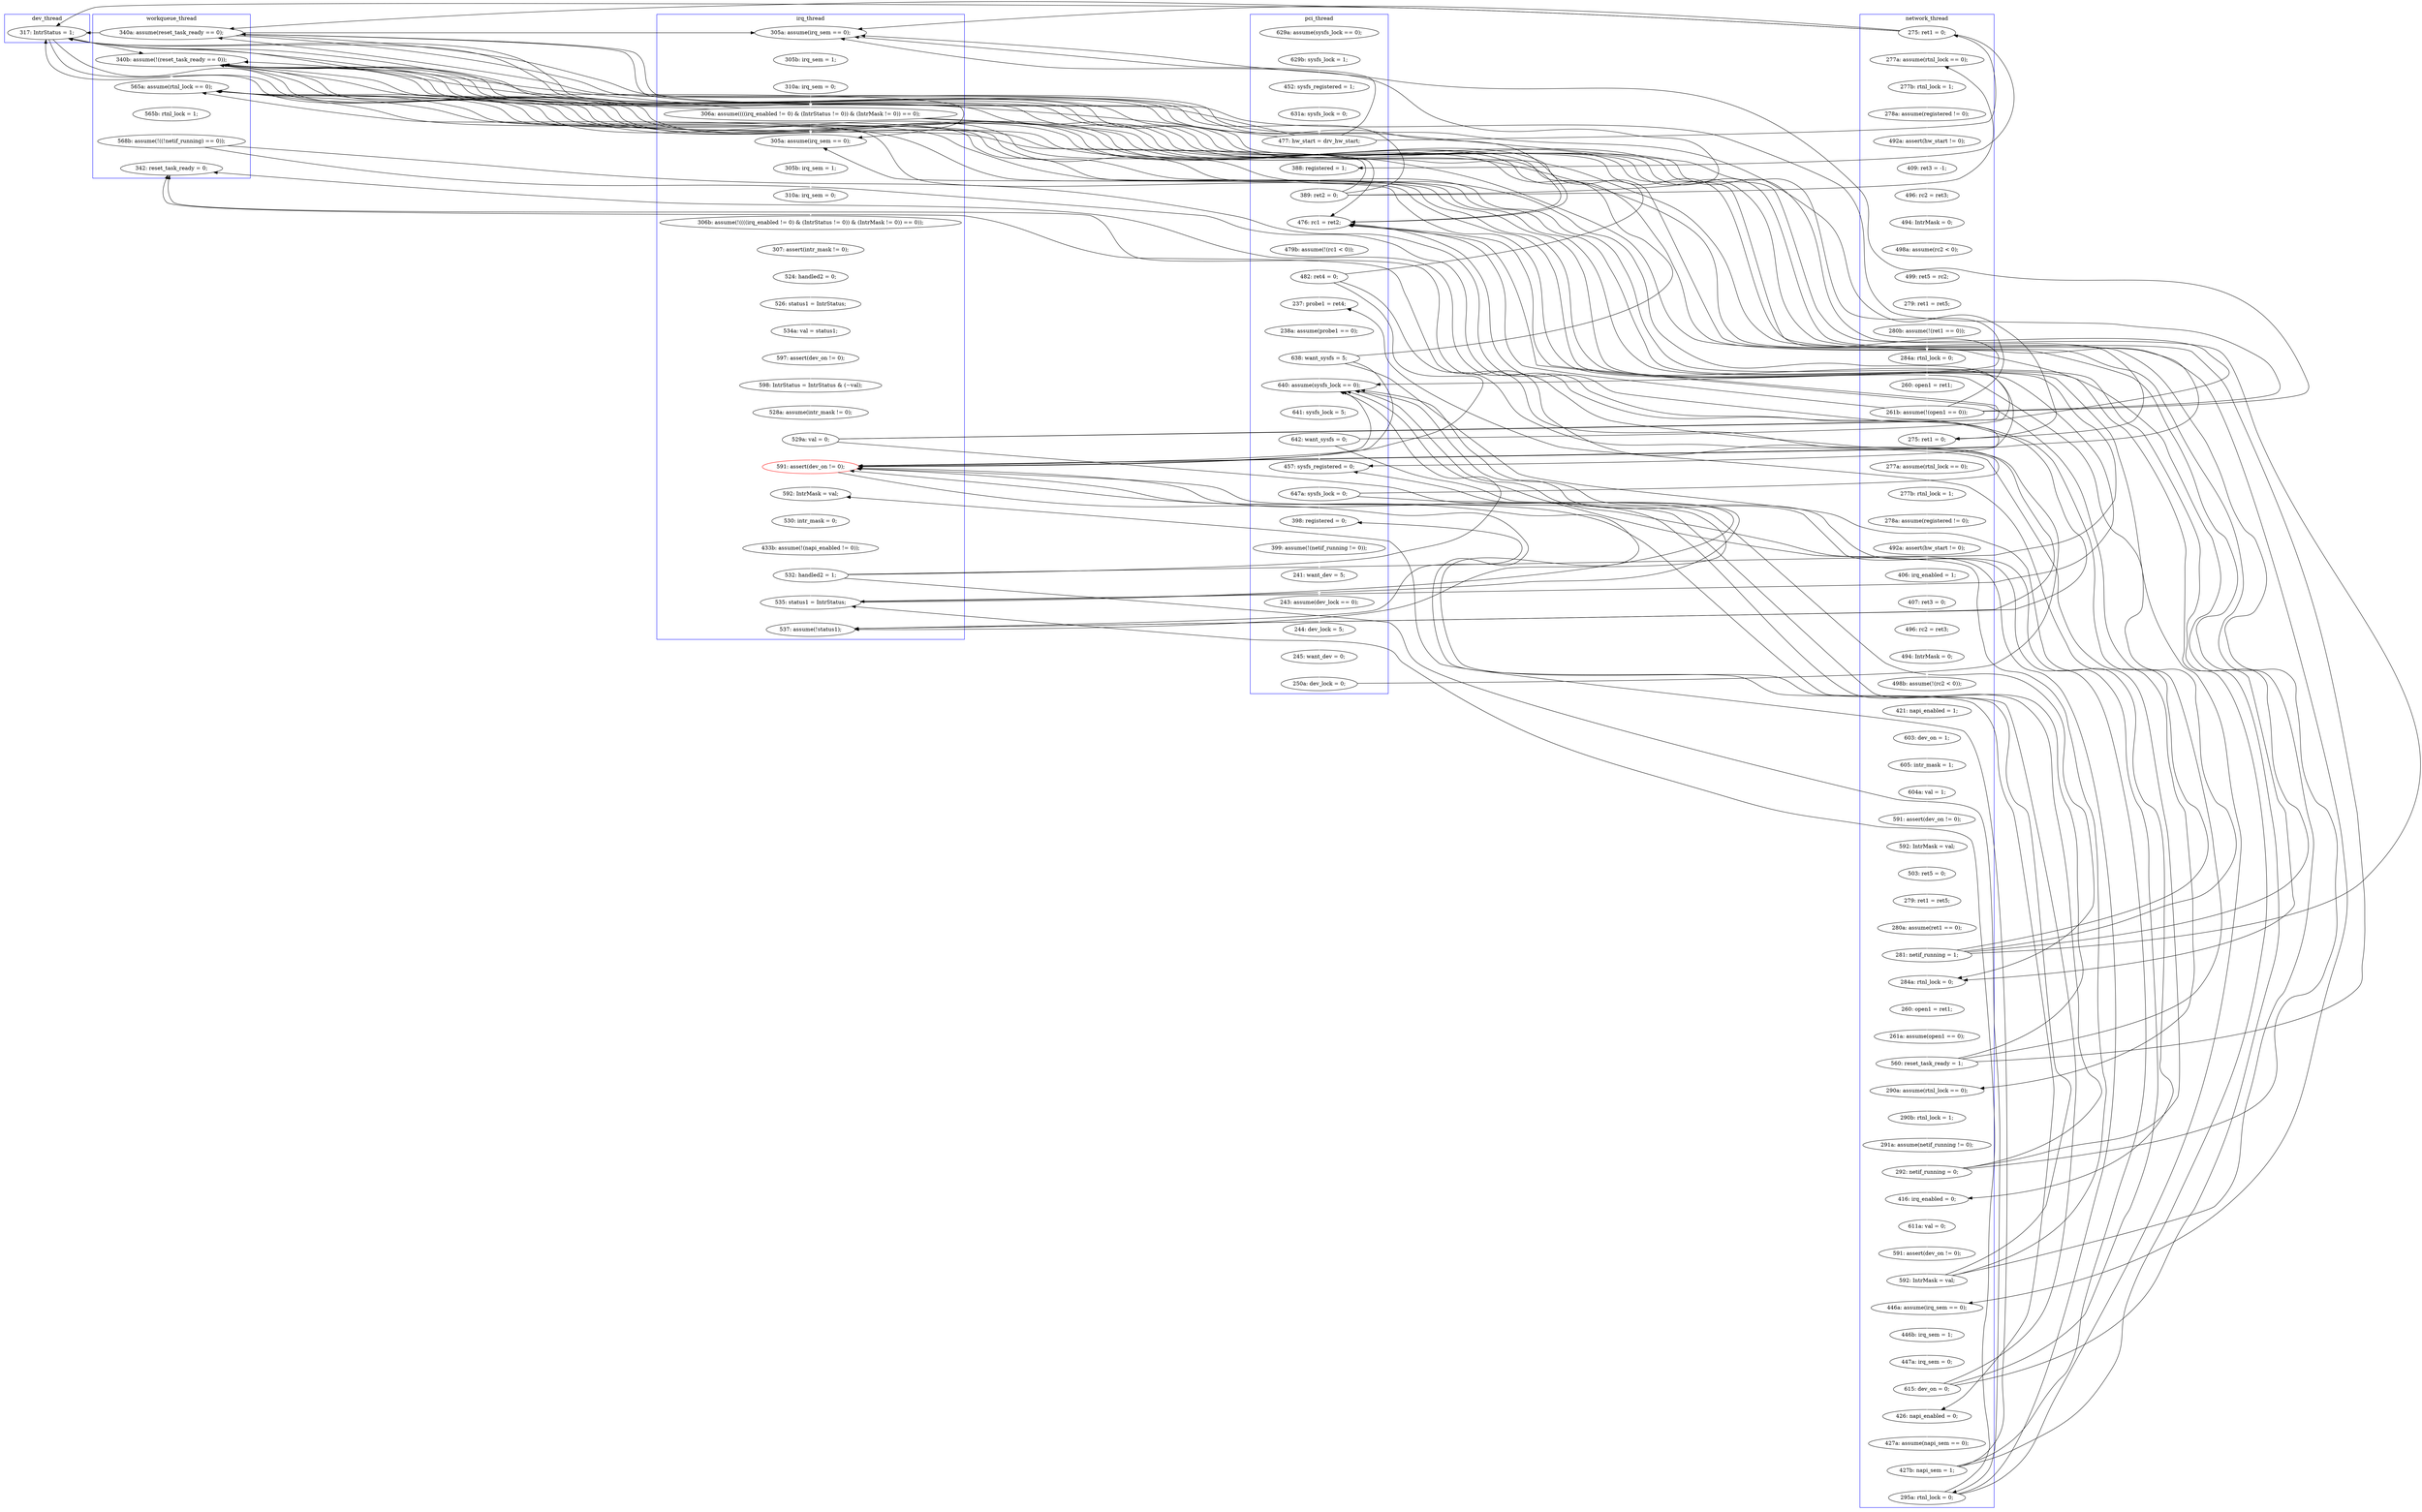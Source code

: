 digraph Counterexample {
	209 -> 231 [color = black, style = solid, constraint = false]
	272 -> 297 [color = black, style = solid, constraint = false]
	48 -> 147 [color = black, style = solid, constraint = false]
	89 -> 185 [color = black, style = solid, constraint = false]
	250 -> 267 [color = black, style = solid, constraint = false]
	145 -> 173 [color = white, style = solid]
	242 -> 244 [color = white, style = solid]
	89 -> 147 [color = black, style = solid, constraint = false]
	167 -> 168 [color = white, style = solid]
	189 -> 231 [color = black, style = solid, constraint = false]
	247 -> 248 [color = white, style = solid]
	122 -> 125 [color = white, style = solid]
	48 -> 89 [color = black, style = solid, constraint = false]
	36 -> 40 [color = white, style = solid]
	42 -> 49 [color = white, style = solid]
	42 -> 147 [color = black, style = solid, constraint = false]
	68 -> 69 [color = white, style = solid]
	78 -> 92 [color = black, style = solid, constraint = false]
	48 -> 185 [color = white, style = solid]
	216 -> 217 [color = white, style = solid]
	96 -> 185 [color = black, style = solid, constraint = false]
	154 -> 156 [color = white, style = solid]
	246 -> 250 [color = black, style = solid, constraint = false]
	233 -> 234 [color = white, style = solid]
	50 -> 53 [color = white, style = solid]
	258 -> 259 [color = white, style = solid]
	222 -> 223 [color = white, style = solid]
	188 -> 189 [color = white, style = solid]
	226 -> 258 [color = black, style = solid, constraint = false]
	194 -> 221 [color = black, style = solid, constraint = false]
	231 -> 235 [color = white, style = solid]
	48 -> 92 [color = black, style = solid, constraint = false]
	40 -> 147 [color = black, style = solid, constraint = false]
	209 -> 221 [color = black, style = solid, constraint = false]
	261 -> 297 [color = white, style = solid]
	198 -> 201 [color = white, style = solid]
	269 -> 279 [color = white, style = solid]
	173 -> 174 [color = white, style = solid]
	191 -> 193 [color = white, style = solid]
	42 -> 47 [color = black, style = solid, constraint = false]
	42 -> 89 [color = black, style = solid, constraint = false]
	47 -> 48 [color = white, style = solid]
	136 -> 137 [color = white, style = solid]
	152 -> 153 [color = white, style = solid]
	217 -> 222 [color = white, style = solid]
	288 -> 289 [color = white, style = solid]
	267 -> 269 [color = white, style = solid]
	141 -> 144 [color = white, style = solid]
	174 -> 177 [color = white, style = solid]
	221 -> 247 [color = black, style = solid, constraint = false]
	89 -> 221 [color = white, style = solid]
	249 -> 250 [color = black, style = solid, constraint = false]
	181 -> 185 [color = black, style = solid, constraint = false]
	78 -> 101 [color = white, style = solid]
	217 -> 221 [color = black, style = solid, constraint = false]
	172 -> 185 [color = black, style = solid, constraint = false]
	221 -> 231 [color = black, style = solid, constraint = false]
	226 -> 231 [color = black, style = solid, constraint = false]
	147 -> 185 [color = black, style = solid, constraint = false]
	234 -> 235 [color = black, style = solid, constraint = false]
	190 -> 191 [color = white, style = solid]
	217 -> 231 [color = black, style = solid, constraint = false]
	249 -> 267 [color = white, style = solid]
	259 -> 261 [color = white, style = solid]
	217 -> 247 [color = black, style = solid, constraint = false]
	244 -> 246 [color = black, style = solid, constraint = false]
	286 -> 287 [color = white, style = solid]
	70 -> 73 [color = white, style = solid]
	101 -> 102 [color = white, style = solid]
	78 -> 185 [color = black, style = solid, constraint = false]
	289 -> 297 [color = black, style = solid, constraint = false]
	118 -> 120 [color = white, style = solid]
	117 -> 118 [color = white, style = solid]
	157 -> 162 [color = white, style = solid]
	74 -> 75 [color = white, style = solid]
	75 -> 78 [color = white, style = solid]
	140 -> 141 [color = white, style = solid]
	147 -> 152 [color = black, style = solid, constraint = false]
	269 -> 297 [color = black, style = solid, constraint = false]
	96 -> 152 [color = white, style = solid]
	165 -> 167 [color = white, style = solid]
	244 -> 258 [color = black, style = solid, constraint = false]
	89 -> 92 [color = black, style = solid, constraint = false]
	64 -> 66 [color = white, style = solid]
	145 -> 185 [color = black, style = solid, constraint = false]
	272 -> 279 [color = black, style = solid, constraint = false]
	261 -> 272 [color = black, style = solid, constraint = false]
	66 -> 68 [color = white, style = solid]
	224 -> 226 [color = white, style = solid]
	193 -> 194 [color = white, style = solid]
	226 -> 247 [color = black, style = solid, constraint = false]
	235 -> 237 [color = white, style = solid]
	210 -> 214 [color = white, style = solid]
	58 -> 63 [color = white, style = solid]
	244 -> 250 [color = white, style = solid]
	221 -> 258 [color = white, style = solid]
	226 -> 232 [color = white, style = solid]
	103 -> 105 [color = white, style = solid]
	168 -> 171 [color = white, style = solid]
	105 -> 110 [color = white, style = solid]
	231 -> 232 [color = black, style = solid, constraint = false]
	209 -> 210 [color = black, style = solid, constraint = false]
	194 -> 210 [color = white, style = solid]
	63 -> 64 [color = white, style = solid]
	201 -> 209 [color = white, style = solid]
	248 -> 249 [color = white, style = solid]
	32 -> 36 [color = white, style = solid]
	172 -> 231 [color = white, style = solid]
	269 -> 272 [color = black, style = solid, constraint = false]
	189 -> 198 [color = white, style = solid]
	214 -> 216 [color = white, style = solid]
	40 -> 47 [color = white, style = solid]
	144 -> 145 [color = white, style = solid]
	120 -> 122 [color = white, style = solid]
	185 -> 188 [color = white, style = solid]
	78 -> 89 [color = black, style = solid, constraint = false]
	73 -> 74 [color = white, style = solid]
	162 -> 163 [color = white, style = solid]
	48 -> 49 [color = black, style = solid, constraint = false]
	27 -> 28 [color = white, style = solid]
	246 -> 247 [color = black, style = solid, constraint = false]
	130 -> 131 [color = white, style = solid]
	93 -> 94 [color = white, style = solid]
	237 -> 242 [color = white, style = solid]
	261 -> 267 [color = black, style = solid, constraint = false]
	40 -> 92 [color = black, style = solid, constraint = false]
	232 -> 233 [color = white, style = solid]
	221 -> 222 [color = black, style = solid, constraint = false]
	153 -> 154 [color = white, style = solid]
	163 -> 165 [color = white, style = solid]
	249 -> 258 [color = black, style = solid, constraint = false]
	147 -> 221 [color = black, style = solid, constraint = false]
	137 -> 140 [color = white, style = solid]
	279 -> 282 [color = white, style = solid]
	177 -> 181 [color = white, style = solid]
	231 -> 247 [color = black, style = solid, constraint = false]
	172 -> 173 [color = black, style = solid, constraint = false]
	40 -> 89 [color = black, style = solid, constraint = false]
	156 -> 157 [color = white, style = solid]
	223 -> 224 [color = white, style = solid]
	96 -> 101 [color = black, style = solid, constraint = false]
	147 -> 173 [color = black, style = solid, constraint = false]
	282 -> 285 [color = white, style = solid]
	125 -> 129 [color = white, style = solid]
	181 -> 231 [color = black, style = solid, constraint = false]
	89 -> 101 [color = black, style = solid, constraint = false]
	244 -> 247 [color = black, style = solid, constraint = false]
	189 -> 190 [color = black, style = solid, constraint = false]
	28 -> 32 [color = white, style = solid]
	250 -> 272 [color = white, style = solid]
	181 -> 190 [color = white, style = solid]
	285 -> 286 [color = white, style = solid]
	96 -> 147 [color = black, style = solid, constraint = false]
	96 -> 221 [color = black, style = solid, constraint = false]
	171 -> 172 [color = white, style = solid]
	234 -> 246 [color = white, style = solid]
	110 -> 116 [color = white, style = solid]
	181 -> 221 [color = black, style = solid, constraint = false]
	42 -> 92 [color = black, style = solid, constraint = false]
	209 -> 247 [color = white, style = solid]
	231 -> 258 [color = black, style = solid, constraint = false]
	129 -> 130 [color = white, style = solid]
	234 -> 258 [color = black, style = solid, constraint = false]
	40 -> 42 [color = black, style = solid, constraint = false]
	250 -> 258 [color = black, style = solid, constraint = false]
	189 -> 221 [color = black, style = solid, constraint = false]
	102 -> 103 [color = white, style = solid]
	94 -> 96 [color = white, style = solid]
	145 -> 147 [color = black, style = solid, constraint = false]
	194 -> 198 [color = black, style = solid, constraint = false]
	234 -> 247 [color = black, style = solid, constraint = false]
	145 -> 152 [color = black, style = solid, constraint = false]
	145 -> 221 [color = black, style = solid, constraint = false]
	53 -> 58 [color = white, style = solid]
	194 -> 231 [color = black, style = solid, constraint = false]
	131 -> 136 [color = white, style = solid]
	69 -> 70 [color = white, style = solid]
	246 -> 258 [color = black, style = solid, constraint = false]
	78 -> 147 [color = black, style = solid, constraint = false]
	116 -> 117 [color = white, style = solid]
	49 -> 50 [color = white, style = solid]
	92 -> 93 [color = white, style = solid]
	287 -> 288 [color = white, style = solid]
	172 -> 221 [color = black, style = solid, constraint = false]
	subgraph cluster5 {
		label = workqueue_thread
		color = blue
		259  [label = "565b: rtnl_lock = 1;"]
		261  [label = "568b: assume(!((!netif_running) == 0));"]
		297  [label = "342: reset_task_ready = 0;"]
		89  [label = "340a: assume(reset_task_ready == 0);"]
		221  [label = "340b: assume(!(reset_task_ready == 0));"]
		258  [label = "565a: assume(rtnl_lock == 0);"]
	}
	subgraph cluster7 {
		label = dev_thread
		color = blue
		147  [label = "317: IntrStatus = 1;"]
	}
	subgraph cluster1 {
		label = pci_thread
		color = blue
		287  [label = "244: dev_lock = 5;"]
		286  [label = "243: assume(dev_lock == 0);"]
		285  [label = "241: want_dev = 5;"]
		289  [label = "250a: dev_lock = 0;"]
		48  [label = "389: ret2 = 0;"]
		27  [label = "629a: assume(sysfs_lock == 0);"]
		288  [label = "245: want_dev = 0;"]
		282  [label = "399: assume(!(netif_running != 0));"]
		201  [label = "238a: assume(probe1 == 0);"]
		47  [label = "388: registered = 1;"]
		32  [label = "452: sysfs_registered = 1;"]
		36  [label = "631a: sysfs_lock = 0;"]
		269  [label = "647a: sysfs_lock = 0;"]
		209  [label = "638: want_sysfs = 5;"]
		185  [label = "476: rc1 = ret2;"]
		188  [label = "479b: assume(!(rc1 < 0));"]
		189  [label = "482: ret4 = 0;"]
		279  [label = "398: registered = 0;"]
		40  [label = "477: hw_start = drv_hw_start;"]
		248  [label = "641: sysfs_lock = 5;"]
		198  [label = "237: probe1 = ret4;"]
		28  [label = "629b: sysfs_lock = 1;"]
		267  [label = "457: sysfs_registered = 0;"]
		247  [label = "640: assume(sysfs_lock == 0);"]
		249  [label = "642: want_sysfs = 0;"]
	}
	subgraph cluster3 {
		label = irq_thread
		color = blue
		250  [label = "535: status1 = IntrStatus;"]
		154  [label = "310a: irq_sem = 0;"]
		96  [label = "306a: assume((((irq_enabled != 0) & (IntrStatus != 0)) & (IntrMask != 0)) == 0);"]
		171  [label = "528a: assume(intr_mask != 0);"]
		153  [label = "305b: irq_sem = 1;"]
		242  [label = "433b: assume(!(napi_enabled != 0));"]
		244  [label = "532: handled2 = 1;"]
		172  [label = "529a: val = 0;"]
		156  [label = "306b: assume(!((((irq_enabled != 0) & (IntrStatus != 0)) & (IntrMask != 0)) == 0));"]
		167  [label = "597: assert(dev_on != 0);"]
		168  [label = "598: IntrStatus = IntrStatus & (~val);"]
		237  [label = "530: intr_mask = 0;"]
		163  [label = "526: status1 = IntrStatus;"]
		165  [label = "534a: val = status1;"]
		94  [label = "310a: irq_sem = 0;"]
		235  [label = "592: IntrMask = val;"]
		93  [label = "305b: irq_sem = 1;"]
		272  [label = "537: assume(!status1);"]
		231  [label = "591: assert(dev_on != 0);", color = red]
		152  [label = "305a: assume(irq_sem == 0);"]
		92  [label = "305a: assume(irq_sem == 0);"]
		157  [label = "307: assert(intr_mask != 0);"]
		162  [label = "524: handled2 = 0;"]
	}
	subgraph cluster2 {
		label = network_thread
		color = blue
		53  [label = "278a: assume(registered != 0);"]
		49  [label = "277a: assume(rtnl_lock == 0);"]
		210  [label = "416: irq_enabled = 0;"]
		193  [label = "291a: assume(netif_running != 0);"]
		224  [label = "447a: irq_sem = 0;"]
		70  [label = "279: ret1 = ret5;"]
		105  [label = "278a: assume(registered != 0);"]
		131  [label = "604a: val = 1;"]
		64  [label = "496: rc2 = ret3;"]
		63  [label = "409: ret3 = -1;"]
		136  [label = "591: assert(dev_on != 0);"]
		222  [label = "446a: assume(irq_sem == 0);"]
		73  [label = "280b: assume(!(ret1 == 0));"]
		145  [label = "281: netif_running = 1;"]
		130  [label = "605: intr_mask = 1;"]
		177  [label = "261a: assume(open1 == 0);"]
		144  [label = "280a: assume(ret1 == 0);"]
		101  [label = "275: ret1 = 0;"]
		216  [label = "591: assert(dev_on != 0);"]
		174  [label = "260: open1 = ret1;"]
		232  [label = "426: napi_enabled = 0;"]
		69  [label = "499: ret5 = rc2;"]
		103  [label = "277b: rtnl_lock = 1;"]
		129  [label = "603: dev_on = 1;"]
		78  [label = "261b: assume(!(open1 == 0));"]
		223  [label = "446b: irq_sem = 1;"]
		102  [label = "277a: assume(rtnl_lock == 0);"]
		118  [label = "496: rc2 = ret3;"]
		173  [label = "284a: rtnl_lock = 0;"]
		75  [label = "260: open1 = ret1;"]
		117  [label = "407: ret3 = 0;"]
		191  [label = "290b: rtnl_lock = 1;"]
		194  [label = "292: netif_running = 0;"]
		66  [label = "494: IntrMask = 0;"]
		122  [label = "498b: assume(!(rc2 < 0));"]
		214  [label = "611a: val = 0;"]
		74  [label = "284a: rtnl_lock = 0;"]
		110  [label = "492a: assert(hw_start != 0);"]
		181  [label = "560: reset_task_ready = 1;"]
		141  [label = "279: ret1 = ret5;"]
		116  [label = "406: irq_enabled = 1;"]
		137  [label = "592: IntrMask = val;"]
		42  [label = "275: ret1 = 0;"]
		246  [label = "295a: rtnl_lock = 0;"]
		234  [label = "427b: napi_sem = 1;"]
		190  [label = "290a: assume(rtnl_lock == 0);"]
		226  [label = "615: dev_on = 0;"]
		68  [label = "498a: assume(rc2 < 0);"]
		125  [label = "421: napi_enabled = 1;"]
		58  [label = "492a: assert(hw_start != 0);"]
		50  [label = "277b: rtnl_lock = 1;"]
		140  [label = "503: ret5 = 0;"]
		120  [label = "494: IntrMask = 0;"]
		233  [label = "427a: assume(napi_sem == 0);"]
		217  [label = "592: IntrMask = val;"]
	}
}